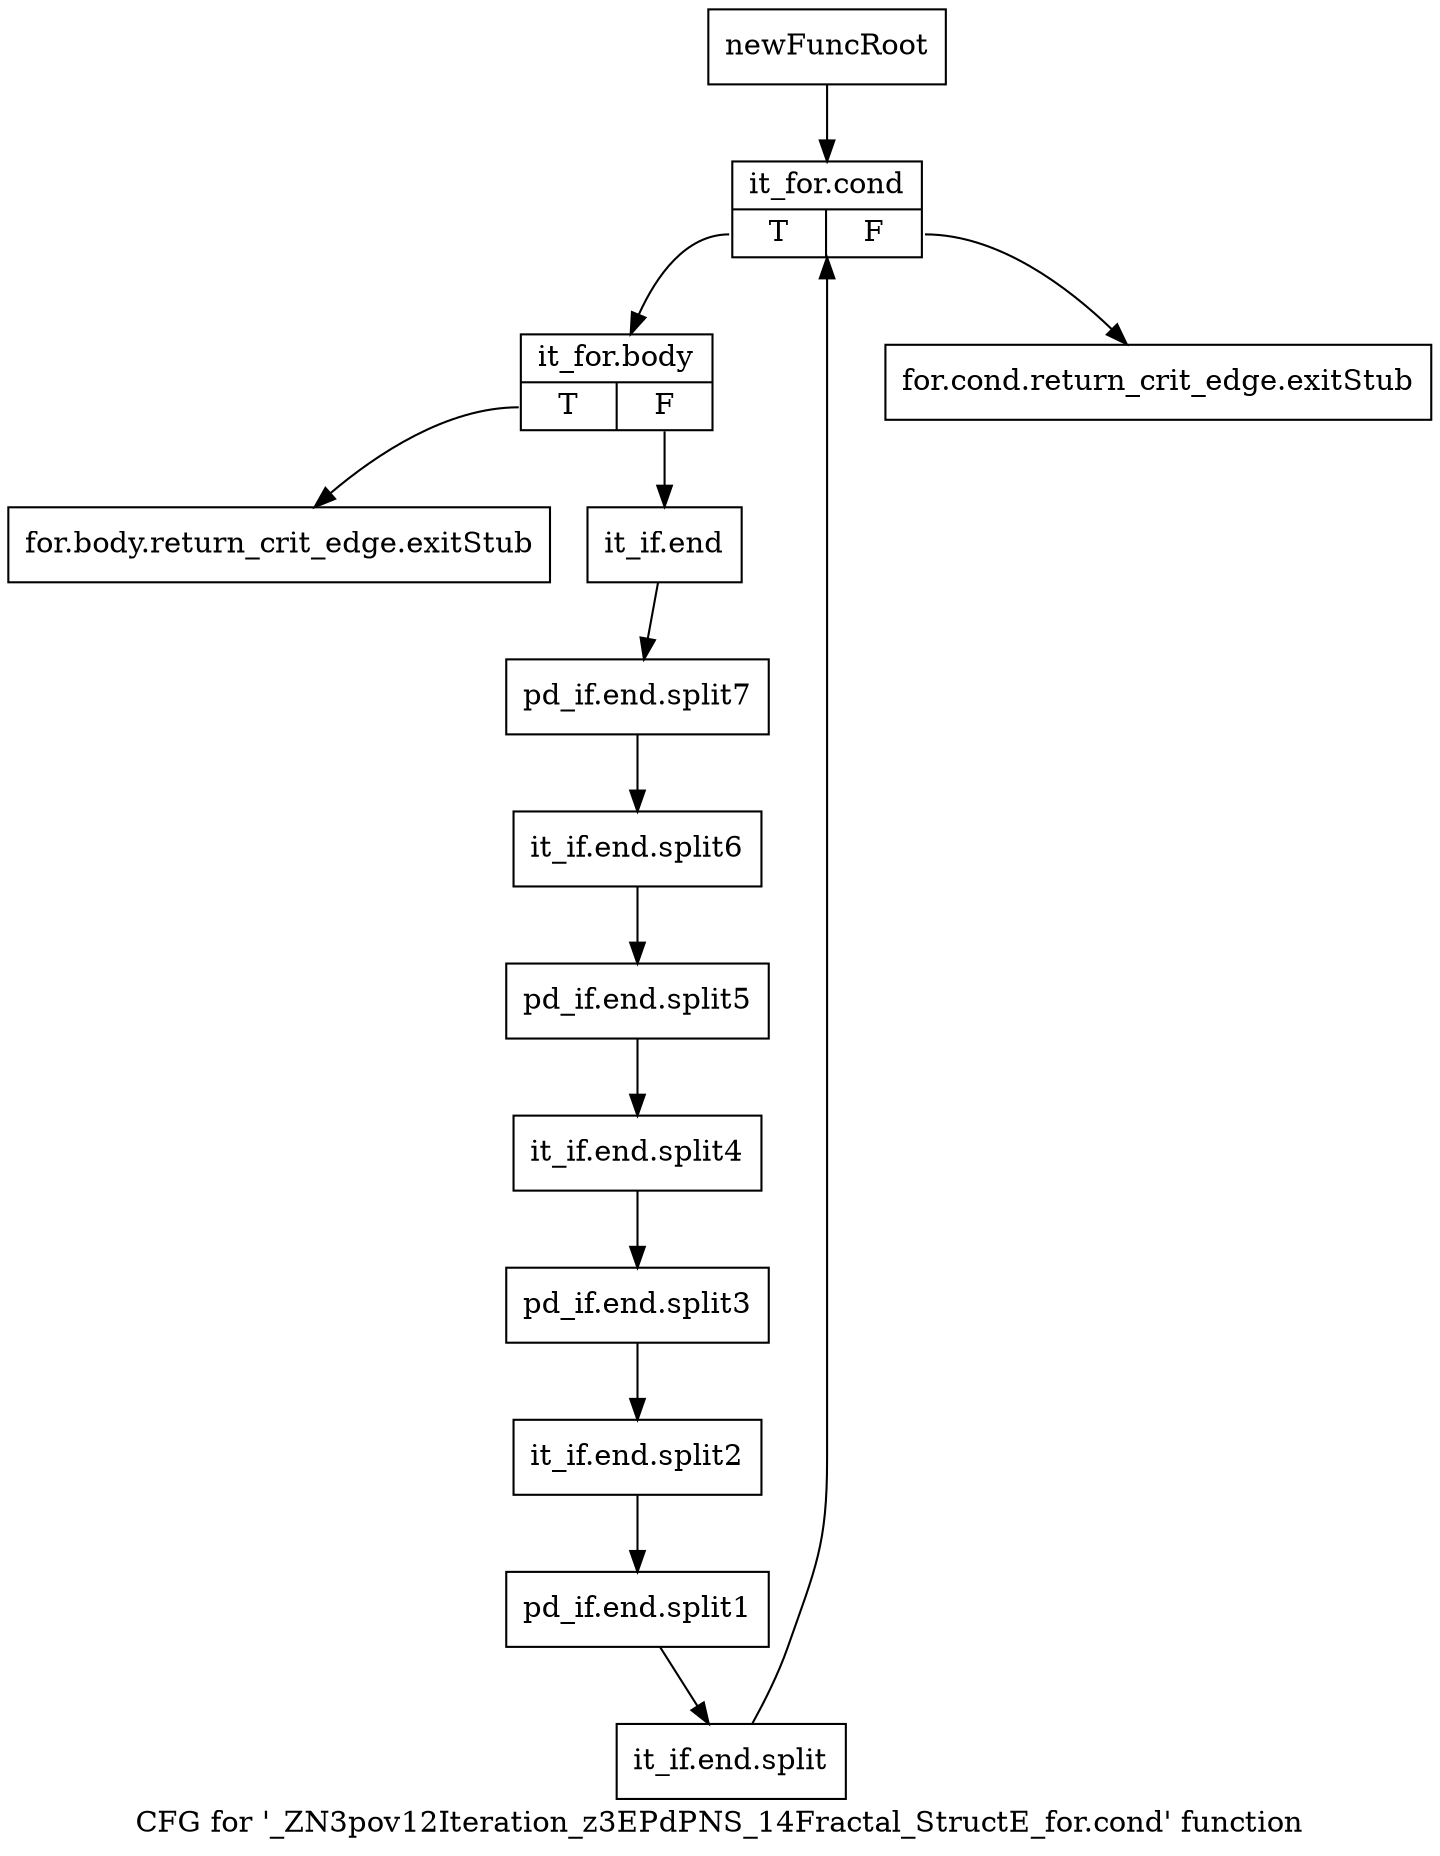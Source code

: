 digraph "CFG for '_ZN3pov12Iteration_z3EPdPNS_14Fractal_StructE_for.cond' function" {
	label="CFG for '_ZN3pov12Iteration_z3EPdPNS_14Fractal_StructE_for.cond' function";

	Node0x2b63290 [shape=record,label="{newFuncRoot}"];
	Node0x2b63290 -> Node0x2b63380;
	Node0x2b632e0 [shape=record,label="{for.cond.return_crit_edge.exitStub}"];
	Node0x2b63330 [shape=record,label="{for.body.return_crit_edge.exitStub}"];
	Node0x2b63380 [shape=record,label="{it_for.cond|{<s0>T|<s1>F}}"];
	Node0x2b63380:s0 -> Node0x2b633d0;
	Node0x2b63380:s1 -> Node0x2b632e0;
	Node0x2b633d0 [shape=record,label="{it_for.body|{<s0>T|<s1>F}}"];
	Node0x2b633d0:s0 -> Node0x2b63330;
	Node0x2b633d0:s1 -> Node0x2b63420;
	Node0x2b63420 [shape=record,label="{it_if.end}"];
	Node0x2b63420 -> Node0x399de20;
	Node0x399de20 [shape=record,label="{pd_if.end.split7}"];
	Node0x399de20 -> Node0x3997180;
	Node0x3997180 [shape=record,label="{it_if.end.split6}"];
	Node0x3997180 -> Node0x399e720;
	Node0x399e720 [shape=record,label="{pd_if.end.split5}"];
	Node0x399e720 -> Node0x3999d30;
	Node0x3999d30 [shape=record,label="{it_if.end.split4}"];
	Node0x3999d30 -> Node0x39ad6b0;
	Node0x39ad6b0 [shape=record,label="{pd_if.end.split3}"];
	Node0x39ad6b0 -> Node0x39ac930;
	Node0x39ac930 [shape=record,label="{it_if.end.split2}"];
	Node0x39ac930 -> Node0x37107f0;
	Node0x37107f0 [shape=record,label="{pd_if.end.split1}"];
	Node0x37107f0 -> Node0x3849750;
	Node0x3849750 [shape=record,label="{it_if.end.split}"];
	Node0x3849750 -> Node0x2b63380;
}
